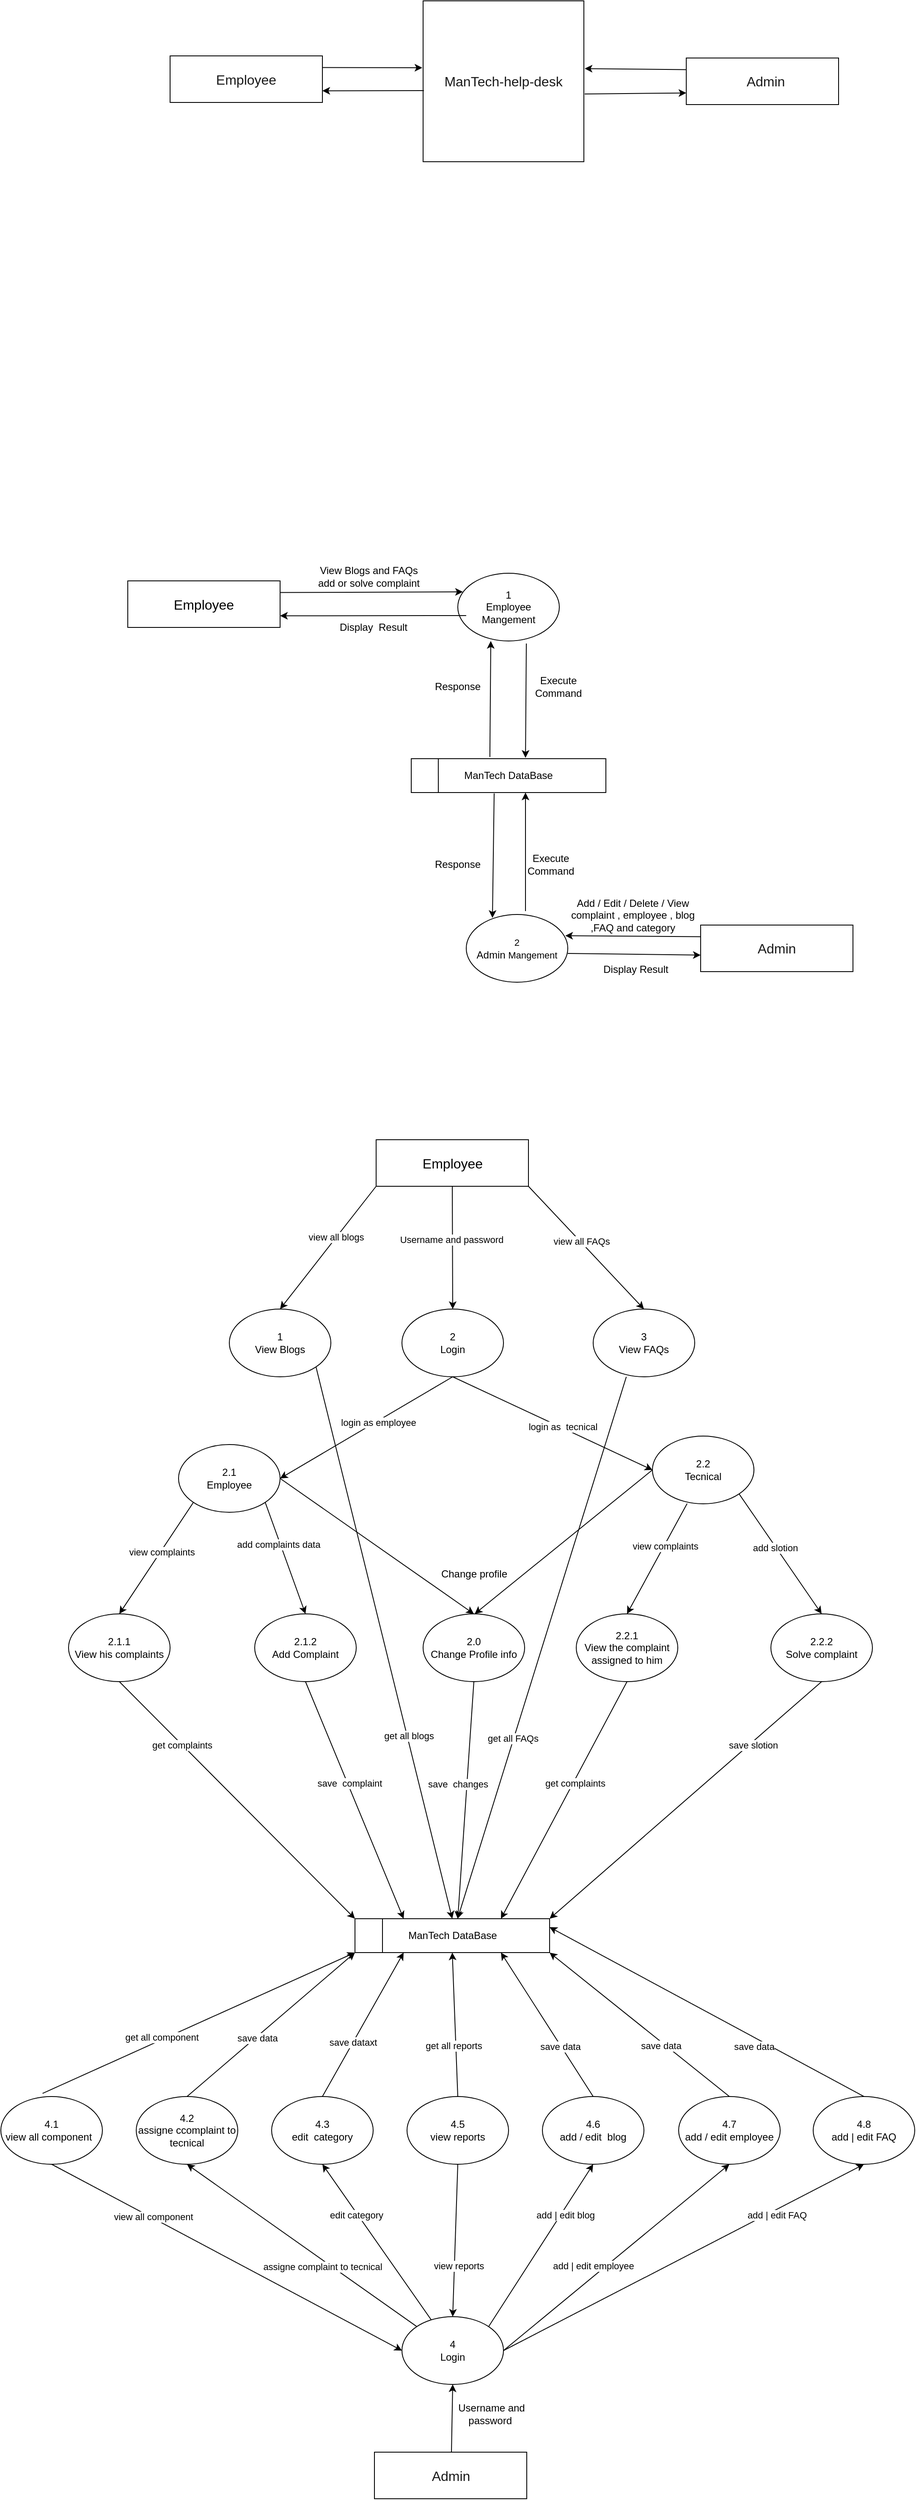 <mxfile version="22.0.4" type="device">
  <diagram id="hIb-XAzEGm0t8k0viJrZ" name="Page-1">
    <mxGraphModel dx="6654" dy="2967" grid="1" gridSize="10" guides="1" tooltips="1" connect="1" arrows="1" fold="1" page="1" pageScale="1" pageWidth="827" pageHeight="1169" math="0" shadow="0">
      <root>
        <mxCell id="0" />
        <mxCell id="1" parent="0" />
        <mxCell id="5UQ02plJ6iZkT3jGQUWO-4" value="&lt;font style=&quot;font-size: 16px;&quot; face=&quot;Arial&quot; color=&quot;#191919&quot;&gt;ManTech-help-desk&lt;/font&gt;" style="whiteSpace=wrap;html=1;aspect=fixed;" parent="1" vertex="1">
          <mxGeometry x="319" y="595" width="190" height="190" as="geometry" />
        </mxCell>
        <mxCell id="5UQ02plJ6iZkT3jGQUWO-5" value="" style="endArrow=classic;html=1;rounded=0;exitX=0;exitY=0.25;exitDx=0;exitDy=0;" parent="1" source="5UQ02plJ6iZkT3jGQUWO-11" edge="1">
          <mxGeometry width="50" height="50" relative="1" as="geometry">
            <mxPoint x="630" y="675" as="sourcePoint" />
            <mxPoint x="510" y="675" as="targetPoint" />
          </mxGeometry>
        </mxCell>
        <mxCell id="5UQ02plJ6iZkT3jGQUWO-6" value="" style="endArrow=classic;html=1;rounded=0;entryX=0;entryY=0.75;entryDx=0;entryDy=0;" parent="1" target="5UQ02plJ6iZkT3jGQUWO-11" edge="1">
          <mxGeometry width="50" height="50" relative="1" as="geometry">
            <mxPoint x="510" y="705" as="sourcePoint" />
            <mxPoint x="630" y="705" as="targetPoint" />
          </mxGeometry>
        </mxCell>
        <mxCell id="5UQ02plJ6iZkT3jGQUWO-7" value="" style="endArrow=classic;html=1;rounded=0;entryX=-0.005;entryY=0.416;entryDx=0;entryDy=0;entryPerimeter=0;exitX=1;exitY=0.25;exitDx=0;exitDy=0;" parent="1" source="5UQ02plJ6iZkT3jGQUWO-9" target="5UQ02plJ6iZkT3jGQUWO-4" edge="1">
          <mxGeometry width="50" height="50" relative="1" as="geometry">
            <mxPoint x="220" y="670" as="sourcePoint" />
            <mxPoint x="270" y="620" as="targetPoint" />
          </mxGeometry>
        </mxCell>
        <mxCell id="5UQ02plJ6iZkT3jGQUWO-8" value="" style="endArrow=classic;html=1;rounded=0;exitX=0.005;exitY=0.558;exitDx=0;exitDy=0;exitPerimeter=0;entryX=1;entryY=0.75;entryDx=0;entryDy=0;" parent="1" source="5UQ02plJ6iZkT3jGQUWO-4" target="5UQ02plJ6iZkT3jGQUWO-9" edge="1">
          <mxGeometry width="50" height="50" relative="1" as="geometry">
            <mxPoint x="310" y="700" as="sourcePoint" />
            <mxPoint x="202" y="699" as="targetPoint" />
          </mxGeometry>
        </mxCell>
        <mxCell id="5UQ02plJ6iZkT3jGQUWO-9" value="&lt;span style=&quot;color: rgb(25, 25, 25); font-family: Arial; font-size: 16px;&quot;&gt;Employee&lt;/span&gt;" style="rounded=0;whiteSpace=wrap;html=1;" parent="1" vertex="1">
          <mxGeometry x="20" y="660" width="180" height="55" as="geometry" />
        </mxCell>
        <mxCell id="5UQ02plJ6iZkT3jGQUWO-11" value="&lt;span style=&quot;color: rgb(25, 25, 25); font-family: Arial; font-size: 16px;&quot;&gt;&amp;nbsp; Admin&lt;/span&gt;" style="rounded=0;whiteSpace=wrap;html=1;" parent="1" vertex="1">
          <mxGeometry x="630" y="662.5" width="180" height="55" as="geometry" />
        </mxCell>
        <mxCell id="5UQ02plJ6iZkT3jGQUWO-12" value="&lt;font style=&quot;font-size: 16px;&quot;&gt;Employee&lt;/font&gt;" style="rounded=0;whiteSpace=wrap;html=1;" parent="1" vertex="1">
          <mxGeometry x="-30" y="1280" width="180" height="55" as="geometry" />
        </mxCell>
        <mxCell id="5UQ02plJ6iZkT3jGQUWO-15" value="1&lt;br&gt;Employee Mangement" style="ellipse;whiteSpace=wrap;html=1;fillColor=#FFFFFF;" parent="1" vertex="1">
          <mxGeometry x="360" y="1271" width="120" height="80" as="geometry" />
        </mxCell>
        <mxCell id="5UQ02plJ6iZkT3jGQUWO-16" value="ManTech DataBase" style="rounded=0;whiteSpace=wrap;html=1;fillColor=#FFFFFF;" parent="1" vertex="1">
          <mxGeometry x="305" y="1490" width="230" height="40" as="geometry" />
        </mxCell>
        <mxCell id="5UQ02plJ6iZkT3jGQUWO-17" value="&lt;span style=&quot;font-size: 11px;&quot;&gt;2&lt;/span&gt;&lt;br style=&quot;font-size: 11px;&quot;&gt;Admin&amp;nbsp;&lt;span style=&quot;font-size: 11px;&quot;&gt;Mangement&lt;/span&gt;" style="ellipse;whiteSpace=wrap;html=1;fillColor=#FFFFFF;" parent="1" vertex="1">
          <mxGeometry x="370" y="1674" width="120" height="80" as="geometry" />
        </mxCell>
        <mxCell id="5UQ02plJ6iZkT3jGQUWO-18" value="&lt;span style=&quot;color: rgb(25, 25, 25); font-family: Arial; font-size: 16px;&quot;&gt;Admin&lt;/span&gt;" style="rounded=0;whiteSpace=wrap;html=1;" parent="1" vertex="1">
          <mxGeometry x="647" y="1686.5" width="180" height="55" as="geometry" />
        </mxCell>
        <mxCell id="5UQ02plJ6iZkT3jGQUWO-19" value="" style="endArrow=none;html=1;rounded=0;entryX=0.139;entryY=0;entryDx=0;entryDy=0;entryPerimeter=0;" parent="1" target="5UQ02plJ6iZkT3jGQUWO-16" edge="1">
          <mxGeometry width="50" height="50" relative="1" as="geometry">
            <mxPoint x="337" y="1530" as="sourcePoint" />
            <mxPoint x="390" y="1490" as="targetPoint" />
          </mxGeometry>
        </mxCell>
        <mxCell id="5UQ02plJ6iZkT3jGQUWO-20" value="" style="endArrow=classic;html=1;rounded=0;entryX=0.05;entryY=0.275;entryDx=0;entryDy=0;entryPerimeter=0;exitX=1;exitY=0.25;exitDx=0;exitDy=0;" parent="1" source="5UQ02plJ6iZkT3jGQUWO-12" target="5UQ02plJ6iZkT3jGQUWO-15" edge="1">
          <mxGeometry width="50" height="50" relative="1" as="geometry">
            <mxPoint x="230" y="1360" as="sourcePoint" />
            <mxPoint x="280" y="1310" as="targetPoint" />
          </mxGeometry>
        </mxCell>
        <mxCell id="5UQ02plJ6iZkT3jGQUWO-21" value="" style="endArrow=classic;html=1;rounded=0;entryX=1;entryY=0.75;entryDx=0;entryDy=0;exitX=0.083;exitY=0.625;exitDx=0;exitDy=0;exitPerimeter=0;" parent="1" source="5UQ02plJ6iZkT3jGQUWO-15" target="5UQ02plJ6iZkT3jGQUWO-12" edge="1">
          <mxGeometry width="50" height="50" relative="1" as="geometry">
            <mxPoint x="200" y="1303.75" as="sourcePoint" />
            <mxPoint x="370.96" y="1313.04" as="targetPoint" />
          </mxGeometry>
        </mxCell>
        <mxCell id="5UQ02plJ6iZkT3jGQUWO-23" value="" style="endArrow=classic;html=1;rounded=0;entryX=0;entryY=0.645;entryDx=0;entryDy=0;entryPerimeter=0;" parent="1" target="5UQ02plJ6iZkT3jGQUWO-18" edge="1">
          <mxGeometry width="50" height="50" relative="1" as="geometry">
            <mxPoint x="490" y="1720" as="sourcePoint" />
            <mxPoint x="647" y="1720" as="targetPoint" />
          </mxGeometry>
        </mxCell>
        <mxCell id="5UQ02plJ6iZkT3jGQUWO-25" value="" style="endArrow=classic;html=1;rounded=0;entryX=0.975;entryY=0.313;entryDx=0;entryDy=0;exitX=0;exitY=0.25;exitDx=0;exitDy=0;entryPerimeter=0;" parent="1" source="5UQ02plJ6iZkT3jGQUWO-18" target="5UQ02plJ6iZkT3jGQUWO-17" edge="1">
          <mxGeometry width="50" height="50" relative="1" as="geometry">
            <mxPoint x="502.04" y="1734" as="sourcePoint" />
            <mxPoint x="657" y="1737.75" as="targetPoint" />
          </mxGeometry>
        </mxCell>
        <mxCell id="5UQ02plJ6iZkT3jGQUWO-35" value="" style="endArrow=classic;html=1;rounded=0;exitX=0.426;exitY=1.025;exitDx=0;exitDy=0;exitPerimeter=0;entryX=0.258;entryY=0.05;entryDx=0;entryDy=0;entryPerimeter=0;" parent="1" source="5UQ02plJ6iZkT3jGQUWO-16" target="5UQ02plJ6iZkT3jGQUWO-17" edge="1">
          <mxGeometry width="50" height="50" relative="1" as="geometry">
            <mxPoint x="410" y="1540" as="sourcePoint" />
            <mxPoint x="410" y="1670" as="targetPoint" />
          </mxGeometry>
        </mxCell>
        <mxCell id="5UQ02plJ6iZkT3jGQUWO-37" value="" style="endArrow=classic;html=1;rounded=0;entryX=0.674;entryY=1.075;entryDx=0;entryDy=0;entryPerimeter=0;" parent="1" edge="1">
          <mxGeometry width="50" height="50" relative="1" as="geometry">
            <mxPoint x="440" y="1670" as="sourcePoint" />
            <mxPoint x="440" y="1530" as="targetPoint" />
          </mxGeometry>
        </mxCell>
        <mxCell id="5UQ02plJ6iZkT3jGQUWO-39" value="" style="endArrow=classic;html=1;rounded=0;entryX=0.325;entryY=1;entryDx=0;entryDy=0;entryPerimeter=0;exitX=0.404;exitY=-0.05;exitDx=0;exitDy=0;exitPerimeter=0;" parent="1" source="5UQ02plJ6iZkT3jGQUWO-16" target="5UQ02plJ6iZkT3jGQUWO-15" edge="1">
          <mxGeometry width="50" height="50" relative="1" as="geometry">
            <mxPoint x="390" y="1460" as="sourcePoint" />
            <mxPoint x="440" y="1410" as="targetPoint" />
          </mxGeometry>
        </mxCell>
        <mxCell id="5UQ02plJ6iZkT3jGQUWO-41" value="" style="endArrow=classic;html=1;rounded=0;entryX=0.587;entryY=-0.025;entryDx=0;entryDy=0;entryPerimeter=0;exitX=0.675;exitY=1.038;exitDx=0;exitDy=0;exitPerimeter=0;" parent="1" source="5UQ02plJ6iZkT3jGQUWO-15" target="5UQ02plJ6iZkT3jGQUWO-16" edge="1">
          <mxGeometry width="50" height="50" relative="1" as="geometry">
            <mxPoint x="430" y="1420" as="sourcePoint" />
            <mxPoint x="480" y="1370" as="targetPoint" />
          </mxGeometry>
        </mxCell>
        <mxCell id="5UQ02plJ6iZkT3jGQUWO-42" value="Execute&lt;br&gt;Command" style="text;html=1;strokeColor=none;fillColor=none;align=center;verticalAlign=middle;whiteSpace=wrap;rounded=0;" parent="1" vertex="1">
          <mxGeometry x="449" y="1390" width="60" height="30" as="geometry" />
        </mxCell>
        <mxCell id="5UQ02plJ6iZkT3jGQUWO-45" value="Execute&lt;br&gt;Command" style="text;html=1;strokeColor=none;fillColor=none;align=center;verticalAlign=middle;whiteSpace=wrap;rounded=0;" parent="1" vertex="1">
          <mxGeometry x="440" y="1600" width="60" height="30" as="geometry" />
        </mxCell>
        <mxCell id="5UQ02plJ6iZkT3jGQUWO-46" value="Response" style="text;html=1;strokeColor=none;fillColor=none;align=center;verticalAlign=middle;whiteSpace=wrap;rounded=0;" parent="1" vertex="1">
          <mxGeometry x="330" y="1390" width="60" height="30" as="geometry" />
        </mxCell>
        <mxCell id="5UQ02plJ6iZkT3jGQUWO-47" value="Response" style="text;html=1;strokeColor=none;fillColor=none;align=center;verticalAlign=middle;whiteSpace=wrap;rounded=0;" parent="1" vertex="1">
          <mxGeometry x="330" y="1600" width="60" height="30" as="geometry" />
        </mxCell>
        <mxCell id="5UQ02plJ6iZkT3jGQUWO-48" value="Display&amp;nbsp; Result" style="text;html=1;strokeColor=none;fillColor=none;align=center;verticalAlign=middle;whiteSpace=wrap;rounded=0;" parent="1" vertex="1">
          <mxGeometry x="210" y="1320" width="101" height="30" as="geometry" />
        </mxCell>
        <mxCell id="5UQ02plJ6iZkT3jGQUWO-49" value="Display Result" style="text;html=1;strokeColor=none;fillColor=none;align=center;verticalAlign=middle;whiteSpace=wrap;rounded=0;" parent="1" vertex="1">
          <mxGeometry x="520" y="1724" width="101" height="30" as="geometry" />
        </mxCell>
        <mxCell id="5UQ02plJ6iZkT3jGQUWO-50" value="View Blogs and FAQs&lt;br&gt;add or solve&amp;nbsp;complaint" style="text;html=1;strokeColor=none;fillColor=none;align=center;verticalAlign=middle;whiteSpace=wrap;rounded=0;" parent="1" vertex="1">
          <mxGeometry x="160" y="1250" width="190" height="50" as="geometry" />
        </mxCell>
        <mxCell id="5UQ02plJ6iZkT3jGQUWO-51" value="Add / Edit / Delete / View complaint , employee , blog ,FAQ and category" style="text;html=1;strokeColor=none;fillColor=none;align=center;verticalAlign=middle;whiteSpace=wrap;rounded=0;" parent="1" vertex="1">
          <mxGeometry x="487" y="1650" width="160" height="50" as="geometry" />
        </mxCell>
        <mxCell id="5UQ02plJ6iZkT3jGQUWO-52" value="&lt;font style=&quot;font-size: 16px;&quot;&gt;Employee&lt;/font&gt;" style="rounded=0;whiteSpace=wrap;html=1;" parent="1" vertex="1">
          <mxGeometry x="263.5" y="1940" width="180" height="55" as="geometry" />
        </mxCell>
        <mxCell id="5UQ02plJ6iZkT3jGQUWO-67" value="&lt;span style=&quot;color: rgb(25, 25, 25); font-family: Arial; font-size: 16px;&quot;&gt;Admin&lt;/span&gt;" style="rounded=0;whiteSpace=wrap;html=1;" parent="1" vertex="1">
          <mxGeometry x="261.5" y="3490" width="180" height="55" as="geometry" />
        </mxCell>
        <mxCell id="5UQ02plJ6iZkT3jGQUWO-71" value="4&lt;br&gt;Login" style="ellipse;whiteSpace=wrap;html=1;fillColor=#FFFFFF;" parent="1" vertex="1">
          <mxGeometry x="294" y="3330" width="120" height="80" as="geometry" />
        </mxCell>
        <mxCell id="5UQ02plJ6iZkT3jGQUWO-77" value="" style="endArrow=classic;html=1;rounded=0;entryX=0.5;entryY=1;entryDx=0;entryDy=0;exitX=0.5;exitY=0;exitDx=0;exitDy=0;" parent="1" target="5UQ02plJ6iZkT3jGQUWO-71" edge="1">
          <mxGeometry width="50" height="50" relative="1" as="geometry">
            <mxPoint x="352.5" y="3490" as="sourcePoint" />
            <mxPoint x="334.5" y="3403" as="targetPoint" />
          </mxGeometry>
        </mxCell>
        <mxCell id="5UQ02plJ6iZkT3jGQUWO-84" value="Username and password&amp;nbsp;" style="text;html=1;strokeColor=none;fillColor=none;align=center;verticalAlign=middle;whiteSpace=wrap;rounded=0;" parent="1" vertex="1">
          <mxGeometry x="344.5" y="3430" width="110" height="30" as="geometry" />
        </mxCell>
        <mxCell id="WxjBzhs_W4OmonUJb1MI-4" value="2&lt;br&gt;Login" style="ellipse;whiteSpace=wrap;html=1;fillColor=#FFFFFF;" parent="1" vertex="1">
          <mxGeometry x="294" y="2140" width="120" height="80" as="geometry" />
        </mxCell>
        <mxCell id="WxjBzhs_W4OmonUJb1MI-7" value="" style="endArrow=classic;html=1;rounded=0;exitX=0.5;exitY=1;exitDx=0;exitDy=0;entryX=0.5;entryY=0;entryDx=0;entryDy=0;" parent="1" source="5UQ02plJ6iZkT3jGQUWO-52" target="WxjBzhs_W4OmonUJb1MI-4" edge="1">
          <mxGeometry width="50" height="50" relative="1" as="geometry">
            <mxPoint x="360" y="2170" as="sourcePoint" />
            <mxPoint x="290" y="2250" as="targetPoint" />
          </mxGeometry>
        </mxCell>
        <mxCell id="3u77jrUqIHbISgPAf-5p-79" value="Username and password&amp;nbsp;" style="edgeLabel;html=1;align=center;verticalAlign=middle;resizable=0;points=[];" vertex="1" connectable="0" parent="WxjBzhs_W4OmonUJb1MI-7">
          <mxGeometry x="-0.132" relative="1" as="geometry">
            <mxPoint as="offset" />
          </mxGeometry>
        </mxCell>
        <mxCell id="3u77jrUqIHbISgPAf-5p-1" value="2.1&lt;br&gt;Employee" style="ellipse;whiteSpace=wrap;html=1;fillColor=#FFFFFF;" vertex="1" parent="1">
          <mxGeometry x="30" y="2300" width="120" height="80" as="geometry" />
        </mxCell>
        <mxCell id="3u77jrUqIHbISgPAf-5p-2" value="2.2&lt;br&gt;Tecnical" style="ellipse;whiteSpace=wrap;html=1;fillColor=#FFFFFF;" vertex="1" parent="1">
          <mxGeometry x="590" y="2290" width="120" height="80" as="geometry" />
        </mxCell>
        <mxCell id="3u77jrUqIHbISgPAf-5p-3" value="3&lt;br&gt;View FAQs" style="ellipse;whiteSpace=wrap;html=1;fillColor=#FFFFFF;" vertex="1" parent="1">
          <mxGeometry x="520" y="2140" width="120" height="80" as="geometry" />
        </mxCell>
        <mxCell id="3u77jrUqIHbISgPAf-5p-4" value="1&lt;br&gt;View Blogs" style="ellipse;whiteSpace=wrap;html=1;fillColor=#FFFFFF;" vertex="1" parent="1">
          <mxGeometry x="90" y="2140" width="120" height="80" as="geometry" />
        </mxCell>
        <mxCell id="3u77jrUqIHbISgPAf-5p-5" value="2.1.1&lt;br&gt;View his&amp;nbsp;complaints" style="ellipse;whiteSpace=wrap;html=1;fillColor=#FFFFFF;" vertex="1" parent="1">
          <mxGeometry x="-100" y="2500" width="120" height="80" as="geometry" />
        </mxCell>
        <mxCell id="3u77jrUqIHbISgPAf-5p-6" value="2.1.2&lt;br&gt;Add Complaint" style="ellipse;whiteSpace=wrap;html=1;fillColor=#FFFFFF;" vertex="1" parent="1">
          <mxGeometry x="120" y="2500" width="120" height="80" as="geometry" />
        </mxCell>
        <mxCell id="3u77jrUqIHbISgPAf-5p-7" value="2.0&lt;br&gt;Change Profile info" style="ellipse;whiteSpace=wrap;html=1;fillColor=#FFFFFF;" vertex="1" parent="1">
          <mxGeometry x="319" y="2500" width="120" height="80" as="geometry" />
        </mxCell>
        <mxCell id="3u77jrUqIHbISgPAf-5p-8" value="2.2.1&lt;br&gt;View the complaint assigned to him" style="ellipse;whiteSpace=wrap;html=1;fillColor=#FFFFFF;" vertex="1" parent="1">
          <mxGeometry x="500" y="2500" width="120" height="80" as="geometry" />
        </mxCell>
        <mxCell id="3u77jrUqIHbISgPAf-5p-9" value="2.2.2&lt;br&gt;Solve&amp;nbsp;complaint" style="ellipse;whiteSpace=wrap;html=1;fillColor=#FFFFFF;" vertex="1" parent="1">
          <mxGeometry x="730" y="2500" width="120" height="80" as="geometry" />
        </mxCell>
        <mxCell id="3u77jrUqIHbISgPAf-5p-10" value="ManTech DataBase" style="rounded=0;whiteSpace=wrap;html=1;fillColor=#FFFFFF;" vertex="1" parent="1">
          <mxGeometry x="238.5" y="2860" width="230" height="40" as="geometry" />
        </mxCell>
        <mxCell id="3u77jrUqIHbISgPAf-5p-11" value="4.1&lt;br&gt;view all component&amp;nbsp;&amp;nbsp;" style="ellipse;whiteSpace=wrap;html=1;fillColor=#FFFFFF;" vertex="1" parent="1">
          <mxGeometry x="-180" y="3070" width="120" height="80" as="geometry" />
        </mxCell>
        <mxCell id="3u77jrUqIHbISgPAf-5p-12" value="4.8&lt;br&gt;add | edit FAQ" style="ellipse;whiteSpace=wrap;html=1;fillColor=#FFFFFF;" vertex="1" parent="1">
          <mxGeometry x="780" y="3070" width="120" height="80" as="geometry" />
        </mxCell>
        <mxCell id="3u77jrUqIHbISgPAf-5p-13" value="4.6&lt;br&gt;add / edit&amp;nbsp; blog" style="ellipse;whiteSpace=wrap;html=1;fillColor=#FFFFFF;" vertex="1" parent="1">
          <mxGeometry x="460" y="3070" width="120" height="80" as="geometry" />
        </mxCell>
        <mxCell id="3u77jrUqIHbISgPAf-5p-14" value="4.7&lt;br&gt;add / edit employee" style="ellipse;whiteSpace=wrap;html=1;fillColor=#FFFFFF;" vertex="1" parent="1">
          <mxGeometry x="621" y="3070" width="120" height="80" as="geometry" />
        </mxCell>
        <mxCell id="3u77jrUqIHbISgPAf-5p-15" value="4.3&lt;br&gt;edit&amp;nbsp; category" style="ellipse;whiteSpace=wrap;html=1;fillColor=#FFFFFF;" vertex="1" parent="1">
          <mxGeometry x="140" y="3070" width="120" height="80" as="geometry" />
        </mxCell>
        <mxCell id="3u77jrUqIHbISgPAf-5p-16" value="4.2&lt;br&gt;assigne ccomplaint to tecnical" style="ellipse;whiteSpace=wrap;html=1;fillColor=#FFFFFF;" vertex="1" parent="1">
          <mxGeometry x="-20" y="3070" width="120" height="80" as="geometry" />
        </mxCell>
        <mxCell id="3u77jrUqIHbISgPAf-5p-17" value="4.5&lt;br&gt;view reports" style="ellipse;whiteSpace=wrap;html=1;fillColor=#FFFFFF;" vertex="1" parent="1">
          <mxGeometry x="300" y="3070" width="120" height="80" as="geometry" />
        </mxCell>
        <mxCell id="3u77jrUqIHbISgPAf-5p-19" value="" style="endArrow=classic;html=1;rounded=0;exitX=0.5;exitY=1;exitDx=0;exitDy=0;" edge="1" parent="1" target="3u77jrUqIHbISgPAf-5p-10">
          <mxGeometry width="50" height="50" relative="1" as="geometry">
            <mxPoint x="559.17" y="2220" as="sourcePoint" />
            <mxPoint x="559.17" y="2365" as="targetPoint" />
          </mxGeometry>
        </mxCell>
        <mxCell id="3u77jrUqIHbISgPAf-5p-57" value="get all FAQs" style="edgeLabel;html=1;align=center;verticalAlign=middle;resizable=0;points=[];" vertex="1" connectable="0" parent="3u77jrUqIHbISgPAf-5p-19">
          <mxGeometry x="0.333" relative="1" as="geometry">
            <mxPoint x="-1" as="offset" />
          </mxGeometry>
        </mxCell>
        <mxCell id="3u77jrUqIHbISgPAf-5p-20" value="" style="endArrow=classic;html=1;rounded=0;exitX=1;exitY=1;exitDx=0;exitDy=0;entryX=0.5;entryY=0;entryDx=0;entryDy=0;" edge="1" parent="1" source="3u77jrUqIHbISgPAf-5p-4" target="3u77jrUqIHbISgPAf-5p-10">
          <mxGeometry width="50" height="50" relative="1" as="geometry">
            <mxPoint x="390" y="2210" as="sourcePoint" />
            <mxPoint x="190.83" y="2850" as="targetPoint" />
          </mxGeometry>
        </mxCell>
        <mxCell id="3u77jrUqIHbISgPAf-5p-56" value="get all blogs" style="edgeLabel;html=1;align=center;verticalAlign=middle;resizable=0;points=[];" vertex="1" connectable="0" parent="3u77jrUqIHbISgPAf-5p-20">
          <mxGeometry x="0.337" y="2" relative="1" as="geometry">
            <mxPoint as="offset" />
          </mxGeometry>
        </mxCell>
        <mxCell id="3u77jrUqIHbISgPAf-5p-21" value="" style="endArrow=classic;html=1;rounded=0;exitX=0.5;exitY=1;exitDx=0;exitDy=0;entryX=1;entryY=0.5;entryDx=0;entryDy=0;" edge="1" parent="1" source="WxjBzhs_W4OmonUJb1MI-4" target="3u77jrUqIHbISgPAf-5p-1">
          <mxGeometry width="50" height="50" relative="1" as="geometry">
            <mxPoint x="356" y="2200" as="sourcePoint" />
            <mxPoint x="347" y="2480" as="targetPoint" />
          </mxGeometry>
        </mxCell>
        <mxCell id="3u77jrUqIHbISgPAf-5p-76" value="login as employee" style="edgeLabel;html=1;align=center;verticalAlign=middle;resizable=0;points=[];" vertex="1" connectable="0" parent="3u77jrUqIHbISgPAf-5p-21">
          <mxGeometry x="-0.119" y="1" relative="1" as="geometry">
            <mxPoint x="1" as="offset" />
          </mxGeometry>
        </mxCell>
        <mxCell id="3u77jrUqIHbISgPAf-5p-22" value="" style="endArrow=none;html=1;rounded=0;entryX=0.139;entryY=0;entryDx=0;entryDy=0;entryPerimeter=0;" edge="1" parent="1">
          <mxGeometry width="50" height="50" relative="1" as="geometry">
            <mxPoint x="271" y="2900" as="sourcePoint" />
            <mxPoint x="271" y="2860" as="targetPoint" />
          </mxGeometry>
        </mxCell>
        <mxCell id="3u77jrUqIHbISgPAf-5p-23" value="" style="endArrow=classic;html=1;rounded=0;exitX=0.5;exitY=1;exitDx=0;exitDy=0;entryX=0.75;entryY=0;entryDx=0;entryDy=0;" edge="1" parent="1" source="3u77jrUqIHbISgPAf-5p-8" target="3u77jrUqIHbISgPAf-5p-10">
          <mxGeometry width="50" height="50" relative="1" as="geometry">
            <mxPoint x="559" y="2590" as="sourcePoint" />
            <mxPoint x="550" y="2840" as="targetPoint" />
          </mxGeometry>
        </mxCell>
        <mxCell id="3u77jrUqIHbISgPAf-5p-58" value="get&amp;nbsp;complaints&amp;nbsp;" style="edgeLabel;html=1;align=center;verticalAlign=middle;resizable=0;points=[];" vertex="1" connectable="0" parent="3u77jrUqIHbISgPAf-5p-23">
          <mxGeometry x="-0.405" y="-1" relative="1" as="geometry">
            <mxPoint x="-15" y="37" as="offset" />
          </mxGeometry>
        </mxCell>
        <mxCell id="3u77jrUqIHbISgPAf-5p-24" value="" style="endArrow=classic;html=1;rounded=0;exitX=0.5;exitY=1;exitDx=0;exitDy=0;entryX=1;entryY=0;entryDx=0;entryDy=0;" edge="1" parent="1" source="3u77jrUqIHbISgPAf-5p-9" target="3u77jrUqIHbISgPAf-5p-10">
          <mxGeometry width="50" height="50" relative="1" as="geometry">
            <mxPoint x="699" y="2570" as="sourcePoint" />
            <mxPoint x="690" y="2850" as="targetPoint" />
          </mxGeometry>
        </mxCell>
        <mxCell id="3u77jrUqIHbISgPAf-5p-59" value="save slotion" style="edgeLabel;html=1;align=center;verticalAlign=middle;resizable=0;points=[];" vertex="1" connectable="0" parent="3u77jrUqIHbISgPAf-5p-24">
          <mxGeometry x="-0.481" y="3" relative="1" as="geometry">
            <mxPoint as="offset" />
          </mxGeometry>
        </mxCell>
        <mxCell id="3u77jrUqIHbISgPAf-5p-25" value="" style="endArrow=classic;html=1;rounded=0;exitX=0.5;exitY=1;exitDx=0;exitDy=0;entryX=0;entryY=0;entryDx=0;entryDy=0;" edge="1" parent="1" source="3u77jrUqIHbISgPAf-5p-5" target="3u77jrUqIHbISgPAf-5p-10">
          <mxGeometry width="50" height="50" relative="1" as="geometry">
            <mxPoint x="-11" y="2570" as="sourcePoint" />
            <mxPoint x="-20" y="2850" as="targetPoint" />
          </mxGeometry>
        </mxCell>
        <mxCell id="3u77jrUqIHbISgPAf-5p-62" value="get complaints" style="edgeLabel;html=1;align=center;verticalAlign=middle;resizable=0;points=[];" vertex="1" connectable="0" parent="3u77jrUqIHbISgPAf-5p-25">
          <mxGeometry x="-0.469" relative="1" as="geometry">
            <mxPoint as="offset" />
          </mxGeometry>
        </mxCell>
        <mxCell id="3u77jrUqIHbISgPAf-5p-26" value="" style="endArrow=classic;html=1;rounded=0;exitX=0.5;exitY=1;exitDx=0;exitDy=0;entryX=0.25;entryY=0;entryDx=0;entryDy=0;" edge="1" parent="1" source="3u77jrUqIHbISgPAf-5p-6" target="3u77jrUqIHbISgPAf-5p-10">
          <mxGeometry width="50" height="50" relative="1" as="geometry">
            <mxPoint x="129" y="2600" as="sourcePoint" />
            <mxPoint x="120" y="2880" as="targetPoint" />
          </mxGeometry>
        </mxCell>
        <mxCell id="3u77jrUqIHbISgPAf-5p-61" value="save&amp;nbsp;&amp;nbsp;complaint" style="edgeLabel;html=1;align=center;verticalAlign=middle;resizable=0;points=[];" vertex="1" connectable="0" parent="3u77jrUqIHbISgPAf-5p-26">
          <mxGeometry x="-0.14" y="2" relative="1" as="geometry">
            <mxPoint as="offset" />
          </mxGeometry>
        </mxCell>
        <mxCell id="3u77jrUqIHbISgPAf-5p-28" value="" style="endArrow=classic;html=1;rounded=0;entryX=0;entryY=1;entryDx=0;entryDy=0;exitX=0.411;exitY=-0.046;exitDx=0;exitDy=0;exitPerimeter=0;" edge="1" parent="1" source="3u77jrUqIHbISgPAf-5p-11" target="3u77jrUqIHbISgPAf-5p-10">
          <mxGeometry width="50" height="50" relative="1" as="geometry">
            <mxPoint x="-160" y="2790" as="sourcePoint" />
            <mxPoint x="118" y="3070" as="targetPoint" />
          </mxGeometry>
        </mxCell>
        <mxCell id="3u77jrUqIHbISgPAf-5p-80" value="get all component" style="edgeLabel;html=1;align=center;verticalAlign=middle;resizable=0;points=[];" vertex="1" connectable="0" parent="3u77jrUqIHbISgPAf-5p-28">
          <mxGeometry x="-0.155" y="1" relative="1" as="geometry">
            <mxPoint x="-15" y="5" as="offset" />
          </mxGeometry>
        </mxCell>
        <mxCell id="3u77jrUqIHbISgPAf-5p-29" value="" style="endArrow=classic;html=1;rounded=0;exitX=0.5;exitY=0;exitDx=0;exitDy=0;entryX=0;entryY=1;entryDx=0;entryDy=0;" edge="1" parent="1" source="3u77jrUqIHbISgPAf-5p-16" target="3u77jrUqIHbISgPAf-5p-10">
          <mxGeometry width="50" height="50" relative="1" as="geometry">
            <mxPoint x="-121" y="3076" as="sourcePoint" />
            <mxPoint x="290" y="2940" as="targetPoint" />
          </mxGeometry>
        </mxCell>
        <mxCell id="3u77jrUqIHbISgPAf-5p-88" value="save data" style="edgeLabel;html=1;align=center;verticalAlign=middle;resizable=0;points=[];" vertex="1" connectable="0" parent="3u77jrUqIHbISgPAf-5p-29">
          <mxGeometry x="-0.173" y="-1" relative="1" as="geometry">
            <mxPoint as="offset" />
          </mxGeometry>
        </mxCell>
        <mxCell id="3u77jrUqIHbISgPAf-5p-30" value="" style="endArrow=classic;html=1;rounded=0;exitX=0.5;exitY=0;exitDx=0;exitDy=0;entryX=0.25;entryY=1;entryDx=0;entryDy=0;" edge="1" parent="1" source="3u77jrUqIHbISgPAf-5p-15" target="3u77jrUqIHbISgPAf-5p-10">
          <mxGeometry width="50" height="50" relative="1" as="geometry">
            <mxPoint x="145.5" y="3080" as="sourcePoint" />
            <mxPoint x="260" y="2930" as="targetPoint" />
          </mxGeometry>
        </mxCell>
        <mxCell id="3u77jrUqIHbISgPAf-5p-89" value="save dataxt" style="edgeLabel;html=1;align=center;verticalAlign=middle;resizable=0;points=[];" vertex="1" connectable="0" parent="3u77jrUqIHbISgPAf-5p-30">
          <mxGeometry x="-0.245" relative="1" as="geometry">
            <mxPoint as="offset" />
          </mxGeometry>
        </mxCell>
        <mxCell id="3u77jrUqIHbISgPAf-5p-31" value="" style="endArrow=classic;html=1;rounded=0;exitX=0.5;exitY=0;exitDx=0;exitDy=0;entryX=0.75;entryY=1;entryDx=0;entryDy=0;" edge="1" parent="1" source="3u77jrUqIHbISgPAf-5p-13" target="3u77jrUqIHbISgPAf-5p-10">
          <mxGeometry width="50" height="50" relative="1" as="geometry">
            <mxPoint x="460.5" y="3020" as="sourcePoint" />
            <mxPoint x="659.5" y="2850" as="targetPoint" />
          </mxGeometry>
        </mxCell>
        <mxCell id="3u77jrUqIHbISgPAf-5p-90" value="save data" style="edgeLabel;html=1;align=center;verticalAlign=middle;resizable=0;points=[];" vertex="1" connectable="0" parent="3u77jrUqIHbISgPAf-5p-31">
          <mxGeometry x="-0.132" y="-2" relative="1" as="geometry">
            <mxPoint x="6" y="15" as="offset" />
          </mxGeometry>
        </mxCell>
        <mxCell id="3u77jrUqIHbISgPAf-5p-32" value="" style="endArrow=classic;html=1;rounded=0;exitX=0.5;exitY=0;exitDx=0;exitDy=0;entryX=0.5;entryY=1;entryDx=0;entryDy=0;" edge="1" parent="1" source="3u77jrUqIHbISgPAf-5p-17" target="3u77jrUqIHbISgPAf-5p-10">
          <mxGeometry width="50" height="50" relative="1" as="geometry">
            <mxPoint x="330.5" y="3060" as="sourcePoint" />
            <mxPoint x="529.5" y="2890" as="targetPoint" />
          </mxGeometry>
        </mxCell>
        <mxCell id="3u77jrUqIHbISgPAf-5p-93" value="get all reports" style="edgeLabel;html=1;align=center;verticalAlign=middle;resizable=0;points=[];" vertex="1" connectable="0" parent="3u77jrUqIHbISgPAf-5p-32">
          <mxGeometry x="-0.213" y="-4" relative="1" as="geometry">
            <mxPoint x="-7" y="7" as="offset" />
          </mxGeometry>
        </mxCell>
        <mxCell id="3u77jrUqIHbISgPAf-5p-33" value="" style="endArrow=classic;html=1;rounded=0;exitX=0.5;exitY=0;exitDx=0;exitDy=0;entryX=1;entryY=1;entryDx=0;entryDy=0;" edge="1" parent="1" source="3u77jrUqIHbISgPAf-5p-14" target="3u77jrUqIHbISgPAf-5p-10">
          <mxGeometry width="50" height="50" relative="1" as="geometry">
            <mxPoint x="610" y="3040" as="sourcePoint" />
            <mxPoint x="809" y="2870" as="targetPoint" />
          </mxGeometry>
        </mxCell>
        <mxCell id="3u77jrUqIHbISgPAf-5p-91" value="save data" style="edgeLabel;html=1;align=center;verticalAlign=middle;resizable=0;points=[];" vertex="1" connectable="0" parent="3u77jrUqIHbISgPAf-5p-33">
          <mxGeometry x="-0.009" y="2" relative="1" as="geometry">
            <mxPoint x="25" y="23" as="offset" />
          </mxGeometry>
        </mxCell>
        <mxCell id="3u77jrUqIHbISgPAf-5p-34" value="" style="endArrow=classic;html=1;rounded=0;exitX=0.5;exitY=0;exitDx=0;exitDy=0;entryX=1;entryY=0.25;entryDx=0;entryDy=0;" edge="1" parent="1" source="3u77jrUqIHbISgPAf-5p-12" target="3u77jrUqIHbISgPAf-5p-10">
          <mxGeometry width="50" height="50" relative="1" as="geometry">
            <mxPoint x="750" y="3060" as="sourcePoint" />
            <mxPoint x="949" y="2890" as="targetPoint" />
          </mxGeometry>
        </mxCell>
        <mxCell id="3u77jrUqIHbISgPAf-5p-92" value="save data" style="edgeLabel;html=1;align=center;verticalAlign=middle;resizable=0;points=[];" vertex="1" connectable="0" parent="3u77jrUqIHbISgPAf-5p-34">
          <mxGeometry x="-0.064" y="1" relative="1" as="geometry">
            <mxPoint x="44" y="33" as="offset" />
          </mxGeometry>
        </mxCell>
        <mxCell id="3u77jrUqIHbISgPAf-5p-35" value="" style="endArrow=classic;html=1;rounded=0;exitX=0.5;exitY=1;exitDx=0;exitDy=0;entryX=0.5;entryY=0;entryDx=0;entryDy=0;" edge="1" parent="1" source="3u77jrUqIHbISgPAf-5p-17" target="5UQ02plJ6iZkT3jGQUWO-71">
          <mxGeometry width="50" height="50" relative="1" as="geometry">
            <mxPoint x="382" y="3290" as="sourcePoint" />
            <mxPoint x="376" y="3120" as="targetPoint" />
          </mxGeometry>
        </mxCell>
        <mxCell id="3u77jrUqIHbISgPAf-5p-84" value="view reports" style="edgeLabel;html=1;align=center;verticalAlign=middle;resizable=0;points=[];" vertex="1" connectable="0" parent="3u77jrUqIHbISgPAf-5p-35">
          <mxGeometry x="0.231" relative="1" as="geometry">
            <mxPoint x="4" y="9" as="offset" />
          </mxGeometry>
        </mxCell>
        <mxCell id="3u77jrUqIHbISgPAf-5p-36" value="" style="endArrow=classic;html=1;rounded=0;exitX=0;exitY=0;exitDx=0;exitDy=0;entryX=0.5;entryY=1;entryDx=0;entryDy=0;" edge="1" parent="1" source="5UQ02plJ6iZkT3jGQUWO-71" target="3u77jrUqIHbISgPAf-5p-16">
          <mxGeometry width="50" height="50" relative="1" as="geometry">
            <mxPoint x="56" y="3160" as="sourcePoint" />
            <mxPoint x="170" y="3210" as="targetPoint" />
          </mxGeometry>
        </mxCell>
        <mxCell id="3u77jrUqIHbISgPAf-5p-82" value="assigne complaint to tecnical" style="edgeLabel;html=1;align=center;verticalAlign=middle;resizable=0;points=[];" vertex="1" connectable="0" parent="3u77jrUqIHbISgPAf-5p-36">
          <mxGeometry x="0.146" y="3" relative="1" as="geometry">
            <mxPoint x="46" y="36" as="offset" />
          </mxGeometry>
        </mxCell>
        <mxCell id="3u77jrUqIHbISgPAf-5p-37" value="" style="endArrow=classic;html=1;rounded=0;entryX=0.5;entryY=1;entryDx=0;entryDy=0;" edge="1" parent="1" source="5UQ02plJ6iZkT3jGQUWO-71" target="3u77jrUqIHbISgPAf-5p-15">
          <mxGeometry width="50" height="50" relative="1" as="geometry">
            <mxPoint x="216" y="3160" as="sourcePoint" />
            <mxPoint x="320" y="3210" as="targetPoint" />
          </mxGeometry>
        </mxCell>
        <mxCell id="3u77jrUqIHbISgPAf-5p-83" value="edit category" style="edgeLabel;html=1;align=center;verticalAlign=middle;resizable=0;points=[];" vertex="1" connectable="0" parent="3u77jrUqIHbISgPAf-5p-37">
          <mxGeometry x="-0.667" y="3" relative="1" as="geometry">
            <mxPoint x="-65" y="-95" as="offset" />
          </mxGeometry>
        </mxCell>
        <mxCell id="3u77jrUqIHbISgPAf-5p-38" value="" style="endArrow=classic;html=1;rounded=0;entryX=0.5;entryY=1;entryDx=0;entryDy=0;exitX=1;exitY=0;exitDx=0;exitDy=0;" edge="1" parent="1" source="5UQ02plJ6iZkT3jGQUWO-71" target="3u77jrUqIHbISgPAf-5p-13">
          <mxGeometry width="50" height="50" relative="1" as="geometry">
            <mxPoint x="440" y="3200" as="sourcePoint" />
            <mxPoint x="520" y="3340" as="targetPoint" />
          </mxGeometry>
        </mxCell>
        <mxCell id="3u77jrUqIHbISgPAf-5p-85" value="add | edit blog" style="edgeLabel;html=1;align=center;verticalAlign=middle;resizable=0;points=[];" vertex="1" connectable="0" parent="3u77jrUqIHbISgPAf-5p-38">
          <mxGeometry x="-0.217" y="1" relative="1" as="geometry">
            <mxPoint x="43" y="-56" as="offset" />
          </mxGeometry>
        </mxCell>
        <mxCell id="3u77jrUqIHbISgPAf-5p-39" value="" style="endArrow=classic;html=1;rounded=0;exitX=1;exitY=0.5;exitDx=0;exitDy=0;entryX=0.5;entryY=1;entryDx=0;entryDy=0;" edge="1" parent="1" source="5UQ02plJ6iZkT3jGQUWO-71" target="3u77jrUqIHbISgPAf-5p-14">
          <mxGeometry width="50" height="50" relative="1" as="geometry">
            <mxPoint x="580" y="3210" as="sourcePoint" />
            <mxPoint x="550" y="3360" as="targetPoint" />
          </mxGeometry>
        </mxCell>
        <mxCell id="3u77jrUqIHbISgPAf-5p-86" value="add | edit&amp;nbsp;employee" style="edgeLabel;html=1;align=center;verticalAlign=middle;resizable=0;points=[];" vertex="1" connectable="0" parent="3u77jrUqIHbISgPAf-5p-39">
          <mxGeometry x="-0.199" y="-3" relative="1" as="geometry">
            <mxPoint x="-3" y="-14" as="offset" />
          </mxGeometry>
        </mxCell>
        <mxCell id="3u77jrUqIHbISgPAf-5p-40" value="" style="endArrow=classic;html=1;rounded=0;exitX=1;exitY=0.5;exitDx=0;exitDy=0;entryX=0.5;entryY=1;entryDx=0;entryDy=0;" edge="1" parent="1" source="5UQ02plJ6iZkT3jGQUWO-71" target="3u77jrUqIHbISgPAf-5p-12">
          <mxGeometry width="50" height="50" relative="1" as="geometry">
            <mxPoint x="766" y="3210" as="sourcePoint" />
            <mxPoint x="550" y="3390" as="targetPoint" />
          </mxGeometry>
        </mxCell>
        <mxCell id="3u77jrUqIHbISgPAf-5p-87" value="add | edit&amp;nbsp;FAQ" style="edgeLabel;html=1;align=center;verticalAlign=middle;resizable=0;points=[];" vertex="1" connectable="0" parent="3u77jrUqIHbISgPAf-5p-40">
          <mxGeometry x="-0.413" y="5" relative="1" as="geometry">
            <mxPoint x="200" y="-91" as="offset" />
          </mxGeometry>
        </mxCell>
        <mxCell id="3u77jrUqIHbISgPAf-5p-41" value="" style="endArrow=classic;html=1;rounded=0;exitX=0.5;exitY=1;exitDx=0;exitDy=0;entryX=0;entryY=0.5;entryDx=0;entryDy=0;" edge="1" parent="1" source="3u77jrUqIHbISgPAf-5p-11" target="5UQ02plJ6iZkT3jGQUWO-71">
          <mxGeometry width="50" height="50" relative="1" as="geometry">
            <mxPoint x="-80" y="3180" as="sourcePoint" />
            <mxPoint x="110" y="3330" as="targetPoint" />
          </mxGeometry>
        </mxCell>
        <mxCell id="3u77jrUqIHbISgPAf-5p-81" value="view all component" style="edgeLabel;html=1;align=center;verticalAlign=middle;resizable=0;points=[];" vertex="1" connectable="0" parent="3u77jrUqIHbISgPAf-5p-41">
          <mxGeometry x="-0.427" y="1" relative="1" as="geometry">
            <mxPoint x="1" as="offset" />
          </mxGeometry>
        </mxCell>
        <mxCell id="3u77jrUqIHbISgPAf-5p-44" value="" style="endArrow=classic;html=1;rounded=0;exitX=0.5;exitY=1;exitDx=0;exitDy=0;entryX=0;entryY=0.5;entryDx=0;entryDy=0;" edge="1" parent="1" source="WxjBzhs_W4OmonUJb1MI-4" target="3u77jrUqIHbISgPAf-5p-2">
          <mxGeometry width="50" height="50" relative="1" as="geometry">
            <mxPoint x="507" y="2290" as="sourcePoint" />
            <mxPoint x="311" y="2450" as="targetPoint" />
          </mxGeometry>
        </mxCell>
        <mxCell id="3u77jrUqIHbISgPAf-5p-78" value="login as&amp;nbsp; tecnical" style="edgeLabel;html=1;align=center;verticalAlign=middle;resizable=0;points=[];" vertex="1" connectable="0" parent="3u77jrUqIHbISgPAf-5p-44">
          <mxGeometry x="0.095" y="2" relative="1" as="geometry">
            <mxPoint as="offset" />
          </mxGeometry>
        </mxCell>
        <mxCell id="3u77jrUqIHbISgPAf-5p-45" value="" style="endArrow=classic;html=1;rounded=0;entryX=0.5;entryY=0;entryDx=0;entryDy=0;exitX=0;exitY=1;exitDx=0;exitDy=0;" edge="1" parent="1" source="3u77jrUqIHbISgPAf-5p-1" target="3u77jrUqIHbISgPAf-5p-5">
          <mxGeometry width="50" height="50" relative="1" as="geometry">
            <mxPoint x="40" y="2410" as="sourcePoint" />
            <mxPoint x="-50" y="2480" as="targetPoint" />
          </mxGeometry>
        </mxCell>
        <mxCell id="3u77jrUqIHbISgPAf-5p-63" value="view complaints" style="edgeLabel;html=1;align=center;verticalAlign=middle;resizable=0;points=[];" vertex="1" connectable="0" parent="3u77jrUqIHbISgPAf-5p-45">
          <mxGeometry x="-0.121" y="1" relative="1" as="geometry">
            <mxPoint as="offset" />
          </mxGeometry>
        </mxCell>
        <mxCell id="3u77jrUqIHbISgPAf-5p-46" value="" style="endArrow=classic;html=1;rounded=0;exitX=1;exitY=1;exitDx=0;exitDy=0;entryX=0.5;entryY=0;entryDx=0;entryDy=0;" edge="1" parent="1" source="3u77jrUqIHbISgPAf-5p-1" target="3u77jrUqIHbISgPAf-5p-6">
          <mxGeometry width="50" height="50" relative="1" as="geometry">
            <mxPoint x="225" y="2410" as="sourcePoint" />
            <mxPoint x="135" y="2480" as="targetPoint" />
          </mxGeometry>
        </mxCell>
        <mxCell id="3u77jrUqIHbISgPAf-5p-64" value="add complaints data" style="edgeLabel;html=1;align=center;verticalAlign=middle;resizable=0;points=[];" vertex="1" connectable="0" parent="3u77jrUqIHbISgPAf-5p-46">
          <mxGeometry x="-0.255" y="-2" relative="1" as="geometry">
            <mxPoint as="offset" />
          </mxGeometry>
        </mxCell>
        <mxCell id="3u77jrUqIHbISgPAf-5p-47" value="" style="endArrow=classic;html=1;rounded=0;entryX=0.5;entryY=0;entryDx=0;entryDy=0;exitX=1;exitY=0.5;exitDx=0;exitDy=0;" edge="1" parent="1" source="3u77jrUqIHbISgPAf-5p-1" target="3u77jrUqIHbISgPAf-5p-7">
          <mxGeometry width="50" height="50" relative="1" as="geometry">
            <mxPoint x="475" y="2390" as="sourcePoint" />
            <mxPoint x="385" y="2460" as="targetPoint" />
          </mxGeometry>
        </mxCell>
        <mxCell id="3u77jrUqIHbISgPAf-5p-48" value="" style="endArrow=classic;html=1;rounded=0;exitX=0.342;exitY=0.996;exitDx=0;exitDy=0;exitPerimeter=0;entryX=0.5;entryY=0;entryDx=0;entryDy=0;" edge="1" parent="1" source="3u77jrUqIHbISgPAf-5p-2" target="3u77jrUqIHbISgPAf-5p-8">
          <mxGeometry width="50" height="50" relative="1" as="geometry">
            <mxPoint x="670" y="2420" as="sourcePoint" />
            <mxPoint x="580" y="2490" as="targetPoint" />
          </mxGeometry>
        </mxCell>
        <mxCell id="3u77jrUqIHbISgPAf-5p-69" value="view complaints" style="edgeLabel;html=1;align=center;verticalAlign=middle;resizable=0;points=[];" vertex="1" connectable="0" parent="3u77jrUqIHbISgPAf-5p-48">
          <mxGeometry x="-0.238" y="1" relative="1" as="geometry">
            <mxPoint as="offset" />
          </mxGeometry>
        </mxCell>
        <mxCell id="3u77jrUqIHbISgPAf-5p-49" value="" style="endArrow=classic;html=1;rounded=0;exitX=1;exitY=1;exitDx=0;exitDy=0;entryX=0.5;entryY=0;entryDx=0;entryDy=0;" edge="1" parent="1" source="3u77jrUqIHbISgPAf-5p-2" target="3u77jrUqIHbISgPAf-5p-9">
          <mxGeometry width="50" height="50" relative="1" as="geometry">
            <mxPoint x="810" y="2410" as="sourcePoint" />
            <mxPoint x="720" y="2480" as="targetPoint" />
          </mxGeometry>
        </mxCell>
        <mxCell id="3u77jrUqIHbISgPAf-5p-70" value="add slotion" style="edgeLabel;html=1;align=center;verticalAlign=middle;resizable=0;points=[];" vertex="1" connectable="0" parent="3u77jrUqIHbISgPAf-5p-49">
          <mxGeometry x="-0.11" y="-1" relative="1" as="geometry">
            <mxPoint as="offset" />
          </mxGeometry>
        </mxCell>
        <mxCell id="3u77jrUqIHbISgPAf-5p-50" value="" style="endArrow=classic;html=1;rounded=0;exitX=0;exitY=0.5;exitDx=0;exitDy=0;" edge="1" parent="1" source="3u77jrUqIHbISgPAf-5p-2">
          <mxGeometry width="50" height="50" relative="1" as="geometry">
            <mxPoint x="590" y="2350" as="sourcePoint" />
            <mxPoint x="380" y="2500" as="targetPoint" />
          </mxGeometry>
        </mxCell>
        <mxCell id="3u77jrUqIHbISgPAf-5p-51" value="" style="endArrow=classic;html=1;rounded=0;exitX=0;exitY=1;exitDx=0;exitDy=0;entryX=0.5;entryY=0;entryDx=0;entryDy=0;" edge="1" parent="1" source="5UQ02plJ6iZkT3jGQUWO-52" target="3u77jrUqIHbISgPAf-5p-4">
          <mxGeometry width="50" height="50" relative="1" as="geometry">
            <mxPoint x="180" y="1995" as="sourcePoint" />
            <mxPoint x="180" y="2140" as="targetPoint" />
          </mxGeometry>
        </mxCell>
        <mxCell id="3u77jrUqIHbISgPAf-5p-54" value="view all blogs" style="edgeLabel;html=1;align=center;verticalAlign=middle;resizable=0;points=[];" vertex="1" connectable="0" parent="3u77jrUqIHbISgPAf-5p-51">
          <mxGeometry x="-0.164" y="-1" relative="1" as="geometry">
            <mxPoint as="offset" />
          </mxGeometry>
        </mxCell>
        <mxCell id="3u77jrUqIHbISgPAf-5p-52" value="" style="endArrow=classic;html=1;rounded=0;exitX=1;exitY=1;exitDx=0;exitDy=0;entryX=0.5;entryY=0;entryDx=0;entryDy=0;" edge="1" parent="1" source="5UQ02plJ6iZkT3jGQUWO-52" target="3u77jrUqIHbISgPAf-5p-3">
          <mxGeometry width="50" height="50" relative="1" as="geometry">
            <mxPoint x="569.67" y="1995" as="sourcePoint" />
            <mxPoint x="569.67" y="2140" as="targetPoint" />
          </mxGeometry>
        </mxCell>
        <mxCell id="3u77jrUqIHbISgPAf-5p-53" value="view all FAQs" style="edgeLabel;html=1;align=center;verticalAlign=middle;resizable=0;points=[];" vertex="1" connectable="0" parent="3u77jrUqIHbISgPAf-5p-52">
          <mxGeometry x="-0.097" y="1" relative="1" as="geometry">
            <mxPoint as="offset" />
          </mxGeometry>
        </mxCell>
        <mxCell id="3u77jrUqIHbISgPAf-5p-65" value="Change profile" style="text;html=1;align=center;verticalAlign=middle;resizable=0;points=[];autosize=1;strokeColor=none;fillColor=none;" vertex="1" parent="1">
          <mxGeometry x="329" y="2438" width="100" height="30" as="geometry" />
        </mxCell>
        <mxCell id="3u77jrUqIHbISgPAf-5p-66" value="" style="endArrow=classic;html=1;rounded=0;exitX=0.5;exitY=1;exitDx=0;exitDy=0;" edge="1" parent="1" source="3u77jrUqIHbISgPAf-5p-7">
          <mxGeometry width="50" height="50" relative="1" as="geometry">
            <mxPoint x="313" y="2560" as="sourcePoint" />
            <mxPoint x="360" y="2860" as="targetPoint" />
          </mxGeometry>
        </mxCell>
        <mxCell id="3u77jrUqIHbISgPAf-5p-67" value="save&amp;nbsp;&amp;nbsp;changes" style="edgeLabel;html=1;align=center;verticalAlign=middle;resizable=0;points=[];" vertex="1" connectable="0" parent="3u77jrUqIHbISgPAf-5p-66">
          <mxGeometry x="-0.14" y="2" relative="1" as="geometry">
            <mxPoint x="-13" as="offset" />
          </mxGeometry>
        </mxCell>
      </root>
    </mxGraphModel>
  </diagram>
</mxfile>
